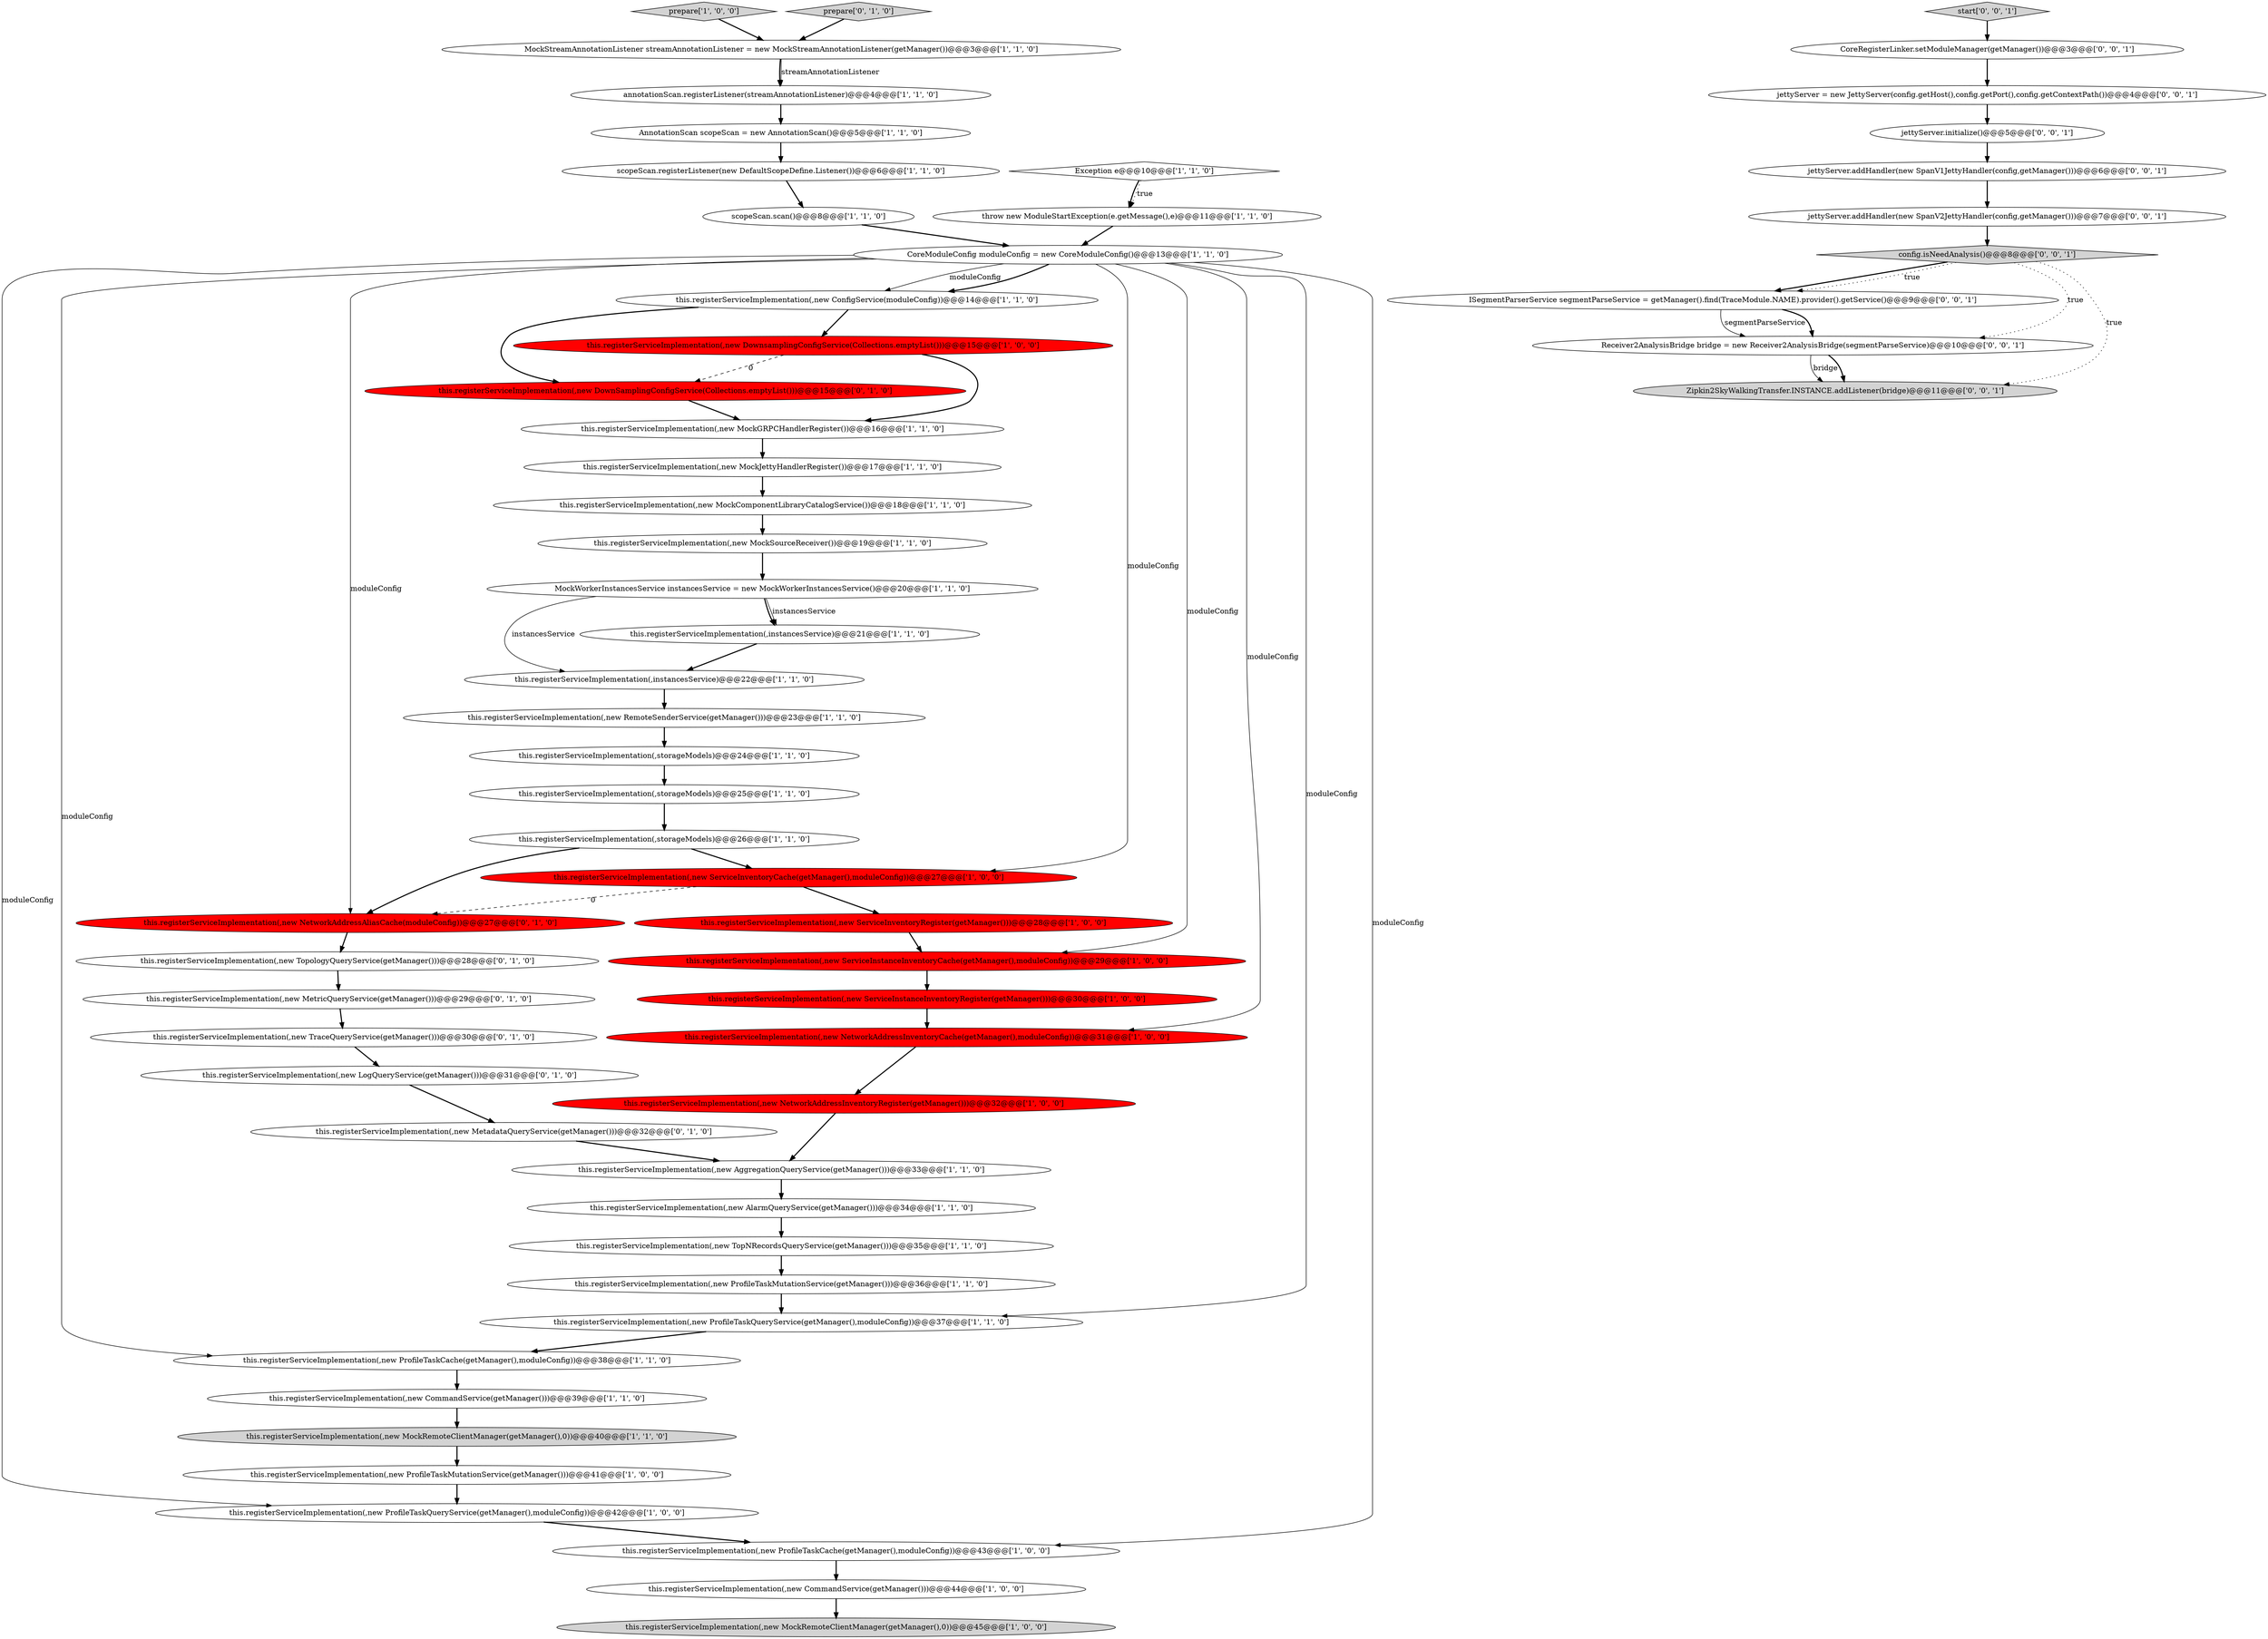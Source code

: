 digraph {
28 [style = filled, label = "MockWorkerInstancesService instancesService = new MockWorkerInstancesService()@@@20@@@['1', '1', '0']", fillcolor = white, shape = ellipse image = "AAA0AAABBB1BBB"];
32 [style = filled, label = "this.registerServiceImplementation(,new CommandService(getManager()))@@@39@@@['1', '1', '0']", fillcolor = white, shape = ellipse image = "AAA0AAABBB1BBB"];
4 [style = filled, label = "this.registerServiceImplementation(,new ServiceInstanceInventoryCache(getManager(),moduleConfig))@@@29@@@['1', '0', '0']", fillcolor = red, shape = ellipse image = "AAA1AAABBB1BBB"];
23 [style = filled, label = "AnnotationScan scopeScan = new AnnotationScan()@@@5@@@['1', '1', '0']", fillcolor = white, shape = ellipse image = "AAA0AAABBB1BBB"];
37 [style = filled, label = "this.registerServiceImplementation(,new ProfileTaskQueryService(getManager(),moduleConfig))@@@42@@@['1', '0', '0']", fillcolor = white, shape = ellipse image = "AAA0AAABBB1BBB"];
15 [style = filled, label = "this.registerServiceImplementation(,new NetworkAddressInventoryCache(getManager(),moduleConfig))@@@31@@@['1', '0', '0']", fillcolor = red, shape = ellipse image = "AAA1AAABBB1BBB"];
20 [style = filled, label = "this.registerServiceImplementation(,new ServiceInventoryRegister(getManager()))@@@28@@@['1', '0', '0']", fillcolor = red, shape = ellipse image = "AAA1AAABBB1BBB"];
50 [style = filled, label = "jettyServer.addHandler(new SpanV1JettyHandler(config,getManager()))@@@6@@@['0', '0', '1']", fillcolor = white, shape = ellipse image = "AAA0AAABBB3BBB"];
5 [style = filled, label = "this.registerServiceImplementation(,new AlarmQueryService(getManager()))@@@34@@@['1', '1', '0']", fillcolor = white, shape = ellipse image = "AAA0AAABBB1BBB"];
27 [style = filled, label = "CoreModuleConfig moduleConfig = new CoreModuleConfig()@@@13@@@['1', '1', '0']", fillcolor = white, shape = ellipse image = "AAA0AAABBB1BBB"];
39 [style = filled, label = "this.registerServiceImplementation(,new AggregationQueryService(getManager()))@@@33@@@['1', '1', '0']", fillcolor = white, shape = ellipse image = "AAA0AAABBB1BBB"];
12 [style = filled, label = "this.registerServiceImplementation(,new MockComponentLibraryCatalogService())@@@18@@@['1', '1', '0']", fillcolor = white, shape = ellipse image = "AAA0AAABBB1BBB"];
34 [style = filled, label = "this.registerServiceImplementation(,storageModels)@@@26@@@['1', '1', '0']", fillcolor = white, shape = ellipse image = "AAA0AAABBB1BBB"];
38 [style = filled, label = "this.registerServiceImplementation(,new RemoteSenderService(getManager()))@@@23@@@['1', '1', '0']", fillcolor = white, shape = ellipse image = "AAA0AAABBB1BBB"];
58 [style = filled, label = "CoreRegisterLinker.setModuleManager(getManager())@@@3@@@['0', '0', '1']", fillcolor = white, shape = ellipse image = "AAA0AAABBB3BBB"];
40 [style = filled, label = "this.registerServiceImplementation(,new TopNRecordsQueryService(getManager()))@@@35@@@['1', '1', '0']", fillcolor = white, shape = ellipse image = "AAA0AAABBB1BBB"];
26 [style = filled, label = "this.registerServiceImplementation(,new CommandService(getManager()))@@@44@@@['1', '0', '0']", fillcolor = white, shape = ellipse image = "AAA0AAABBB1BBB"];
54 [style = filled, label = "config.isNeedAnalysis()@@@8@@@['0', '0', '1']", fillcolor = lightgray, shape = diamond image = "AAA0AAABBB3BBB"];
48 [style = filled, label = "this.registerServiceImplementation(,new LogQueryService(getManager()))@@@31@@@['0', '1', '0']", fillcolor = white, shape = ellipse image = "AAA0AAABBB2BBB"];
8 [style = filled, label = "this.registerServiceImplementation(,new ConfigService(moduleConfig))@@@14@@@['1', '1', '0']", fillcolor = white, shape = ellipse image = "AAA0AAABBB1BBB"];
52 [style = filled, label = "jettyServer.addHandler(new SpanV2JettyHandler(config,getManager()))@@@7@@@['0', '0', '1']", fillcolor = white, shape = ellipse image = "AAA0AAABBB3BBB"];
17 [style = filled, label = "this.registerServiceImplementation(,instancesService)@@@21@@@['1', '1', '0']", fillcolor = white, shape = ellipse image = "AAA0AAABBB1BBB"];
41 [style = filled, label = "this.registerServiceImplementation(,new MetricQueryService(getManager()))@@@29@@@['0', '1', '0']", fillcolor = white, shape = ellipse image = "AAA0AAABBB2BBB"];
19 [style = filled, label = "this.registerServiceImplementation(,storageModels)@@@24@@@['1', '1', '0']", fillcolor = white, shape = ellipse image = "AAA0AAABBB1BBB"];
47 [style = filled, label = "this.registerServiceImplementation(,new MetadataQueryService(getManager()))@@@32@@@['0', '1', '0']", fillcolor = white, shape = ellipse image = "AAA0AAABBB2BBB"];
7 [style = filled, label = "this.registerServiceImplementation(,storageModels)@@@25@@@['1', '1', '0']", fillcolor = white, shape = ellipse image = "AAA0AAABBB1BBB"];
21 [style = filled, label = "annotationScan.registerListener(streamAnnotationListener)@@@4@@@['1', '1', '0']", fillcolor = white, shape = ellipse image = "AAA0AAABBB1BBB"];
33 [style = filled, label = "this.registerServiceImplementation(,new ProfileTaskMutationService(getManager()))@@@36@@@['1', '1', '0']", fillcolor = white, shape = ellipse image = "AAA0AAABBB1BBB"];
29 [style = filled, label = "this.registerServiceImplementation(,new ProfileTaskCache(getManager(),moduleConfig))@@@43@@@['1', '0', '0']", fillcolor = white, shape = ellipse image = "AAA0AAABBB1BBB"];
24 [style = filled, label = "this.registerServiceImplementation(,new MockJettyHandlerRegister())@@@17@@@['1', '1', '0']", fillcolor = white, shape = ellipse image = "AAA0AAABBB1BBB"];
55 [style = filled, label = "jettyServer.initialize()@@@5@@@['0', '0', '1']", fillcolor = white, shape = ellipse image = "AAA0AAABBB3BBB"];
9 [style = filled, label = "Exception e@@@10@@@['1', '1', '0']", fillcolor = white, shape = diamond image = "AAA0AAABBB1BBB"];
57 [style = filled, label = "ISegmentParserService segmentParseService = getManager().find(TraceModule.NAME).provider().getService()@@@9@@@['0', '0', '1']", fillcolor = white, shape = ellipse image = "AAA0AAABBB3BBB"];
51 [style = filled, label = "start['0', '0', '1']", fillcolor = lightgray, shape = diamond image = "AAA0AAABBB3BBB"];
6 [style = filled, label = "MockStreamAnnotationListener streamAnnotationListener = new MockStreamAnnotationListener(getManager())@@@3@@@['1', '1', '0']", fillcolor = white, shape = ellipse image = "AAA0AAABBB1BBB"];
14 [style = filled, label = "this.registerServiceImplementation(,new ProfileTaskMutationService(getManager()))@@@41@@@['1', '0', '0']", fillcolor = white, shape = ellipse image = "AAA0AAABBB1BBB"];
2 [style = filled, label = "this.registerServiceImplementation(,instancesService)@@@22@@@['1', '1', '0']", fillcolor = white, shape = ellipse image = "AAA0AAABBB1BBB"];
45 [style = filled, label = "this.registerServiceImplementation(,new DownSamplingConfigService(Collections.emptyList()))@@@15@@@['0', '1', '0']", fillcolor = red, shape = ellipse image = "AAA1AAABBB2BBB"];
49 [style = filled, label = "Receiver2AnalysisBridge bridge = new Receiver2AnalysisBridge(segmentParseService)@@@10@@@['0', '0', '1']", fillcolor = white, shape = ellipse image = "AAA0AAABBB3BBB"];
11 [style = filled, label = "scopeScan.scan()@@@8@@@['1', '1', '0']", fillcolor = white, shape = ellipse image = "AAA0AAABBB1BBB"];
22 [style = filled, label = "prepare['1', '0', '0']", fillcolor = lightgray, shape = diamond image = "AAA0AAABBB1BBB"];
43 [style = filled, label = "this.registerServiceImplementation(,new TraceQueryService(getManager()))@@@30@@@['0', '1', '0']", fillcolor = white, shape = ellipse image = "AAA0AAABBB2BBB"];
10 [style = filled, label = "this.registerServiceImplementation(,new ProfileTaskCache(getManager(),moduleConfig))@@@38@@@['1', '1', '0']", fillcolor = white, shape = ellipse image = "AAA0AAABBB1BBB"];
44 [style = filled, label = "this.registerServiceImplementation(,new TopologyQueryService(getManager()))@@@28@@@['0', '1', '0']", fillcolor = white, shape = ellipse image = "AAA0AAABBB2BBB"];
36 [style = filled, label = "this.registerServiceImplementation(,new ServiceInventoryCache(getManager(),moduleConfig))@@@27@@@['1', '0', '0']", fillcolor = red, shape = ellipse image = "AAA1AAABBB1BBB"];
46 [style = filled, label = "prepare['0', '1', '0']", fillcolor = lightgray, shape = diamond image = "AAA0AAABBB2BBB"];
18 [style = filled, label = "this.registerServiceImplementation(,new MockRemoteClientManager(getManager(),0))@@@45@@@['1', '0', '0']", fillcolor = lightgray, shape = ellipse image = "AAA0AAABBB1BBB"];
13 [style = filled, label = "this.registerServiceImplementation(,new NetworkAddressInventoryRegister(getManager()))@@@32@@@['1', '0', '0']", fillcolor = red, shape = ellipse image = "AAA1AAABBB1BBB"];
16 [style = filled, label = "throw new ModuleStartException(e.getMessage(),e)@@@11@@@['1', '1', '0']", fillcolor = white, shape = ellipse image = "AAA0AAABBB1BBB"];
0 [style = filled, label = "this.registerServiceImplementation(,new MockRemoteClientManager(getManager(),0))@@@40@@@['1', '1', '0']", fillcolor = lightgray, shape = ellipse image = "AAA0AAABBB1BBB"];
30 [style = filled, label = "this.registerServiceImplementation(,new MockSourceReceiver())@@@19@@@['1', '1', '0']", fillcolor = white, shape = ellipse image = "AAA0AAABBB1BBB"];
56 [style = filled, label = "jettyServer = new JettyServer(config.getHost(),config.getPort(),config.getContextPath())@@@4@@@['0', '0', '1']", fillcolor = white, shape = ellipse image = "AAA0AAABBB3BBB"];
3 [style = filled, label = "scopeScan.registerListener(new DefaultScopeDefine.Listener())@@@6@@@['1', '1', '0']", fillcolor = white, shape = ellipse image = "AAA0AAABBB1BBB"];
53 [style = filled, label = "Zipkin2SkyWalkingTransfer.INSTANCE.addListener(bridge)@@@11@@@['0', '0', '1']", fillcolor = lightgray, shape = ellipse image = "AAA0AAABBB3BBB"];
1 [style = filled, label = "this.registerServiceImplementation(,new DownsamplingConfigService(Collections.emptyList()))@@@15@@@['1', '0', '0']", fillcolor = red, shape = ellipse image = "AAA1AAABBB1BBB"];
42 [style = filled, label = "this.registerServiceImplementation(,new NetworkAddressAliasCache(moduleConfig))@@@27@@@['0', '1', '0']", fillcolor = red, shape = ellipse image = "AAA1AAABBB2BBB"];
31 [style = filled, label = "this.registerServiceImplementation(,new ProfileTaskQueryService(getManager(),moduleConfig))@@@37@@@['1', '1', '0']", fillcolor = white, shape = ellipse image = "AAA0AAABBB1BBB"];
35 [style = filled, label = "this.registerServiceImplementation(,new MockGRPCHandlerRegister())@@@16@@@['1', '1', '0']", fillcolor = white, shape = ellipse image = "AAA0AAABBB1BBB"];
25 [style = filled, label = "this.registerServiceImplementation(,new ServiceInstanceInventoryRegister(getManager()))@@@30@@@['1', '0', '0']", fillcolor = red, shape = ellipse image = "AAA1AAABBB1BBB"];
54->49 [style = dotted, label="true"];
24->12 [style = bold, label=""];
15->13 [style = bold, label=""];
27->15 [style = solid, label="moduleConfig"];
16->27 [style = bold, label=""];
4->25 [style = bold, label=""];
39->5 [style = bold, label=""];
6->21 [style = bold, label=""];
54->57 [style = bold, label=""];
32->0 [style = bold, label=""];
46->6 [style = bold, label=""];
43->48 [style = bold, label=""];
54->57 [style = dotted, label="true"];
3->11 [style = bold, label=""];
26->18 [style = bold, label=""];
37->29 [style = bold, label=""];
27->4 [style = solid, label="moduleConfig"];
27->8 [style = solid, label="moduleConfig"];
1->35 [style = bold, label=""];
23->3 [style = bold, label=""];
12->30 [style = bold, label=""];
13->39 [style = bold, label=""];
10->32 [style = bold, label=""];
34->42 [style = bold, label=""];
57->49 [style = solid, label="segmentParseService"];
47->39 [style = bold, label=""];
51->58 [style = bold, label=""];
27->29 [style = solid, label="moduleConfig"];
28->2 [style = solid, label="instancesService"];
1->45 [style = dashed, label="0"];
49->53 [style = solid, label="bridge"];
9->16 [style = bold, label=""];
36->20 [style = bold, label=""];
38->19 [style = bold, label=""];
58->56 [style = bold, label=""];
35->24 [style = bold, label=""];
6->21 [style = solid, label="streamAnnotationListener"];
20->4 [style = bold, label=""];
29->26 [style = bold, label=""];
50->52 [style = bold, label=""];
2->38 [style = bold, label=""];
49->53 [style = bold, label=""];
8->1 [style = bold, label=""];
36->42 [style = dashed, label="0"];
40->33 [style = bold, label=""];
0->14 [style = bold, label=""];
27->31 [style = solid, label="moduleConfig"];
54->53 [style = dotted, label="true"];
30->28 [style = bold, label=""];
7->34 [style = bold, label=""];
42->44 [style = bold, label=""];
17->2 [style = bold, label=""];
31->10 [style = bold, label=""];
48->47 [style = bold, label=""];
28->17 [style = solid, label="instancesService"];
8->45 [style = bold, label=""];
34->36 [style = bold, label=""];
14->37 [style = bold, label=""];
44->41 [style = bold, label=""];
27->37 [style = solid, label="moduleConfig"];
25->15 [style = bold, label=""];
27->42 [style = solid, label="moduleConfig"];
28->17 [style = bold, label=""];
33->31 [style = bold, label=""];
56->55 [style = bold, label=""];
57->49 [style = bold, label=""];
27->36 [style = solid, label="moduleConfig"];
55->50 [style = bold, label=""];
9->16 [style = dotted, label="true"];
5->40 [style = bold, label=""];
27->10 [style = solid, label="moduleConfig"];
45->35 [style = bold, label=""];
41->43 [style = bold, label=""];
19->7 [style = bold, label=""];
27->8 [style = bold, label=""];
52->54 [style = bold, label=""];
22->6 [style = bold, label=""];
11->27 [style = bold, label=""];
21->23 [style = bold, label=""];
}
